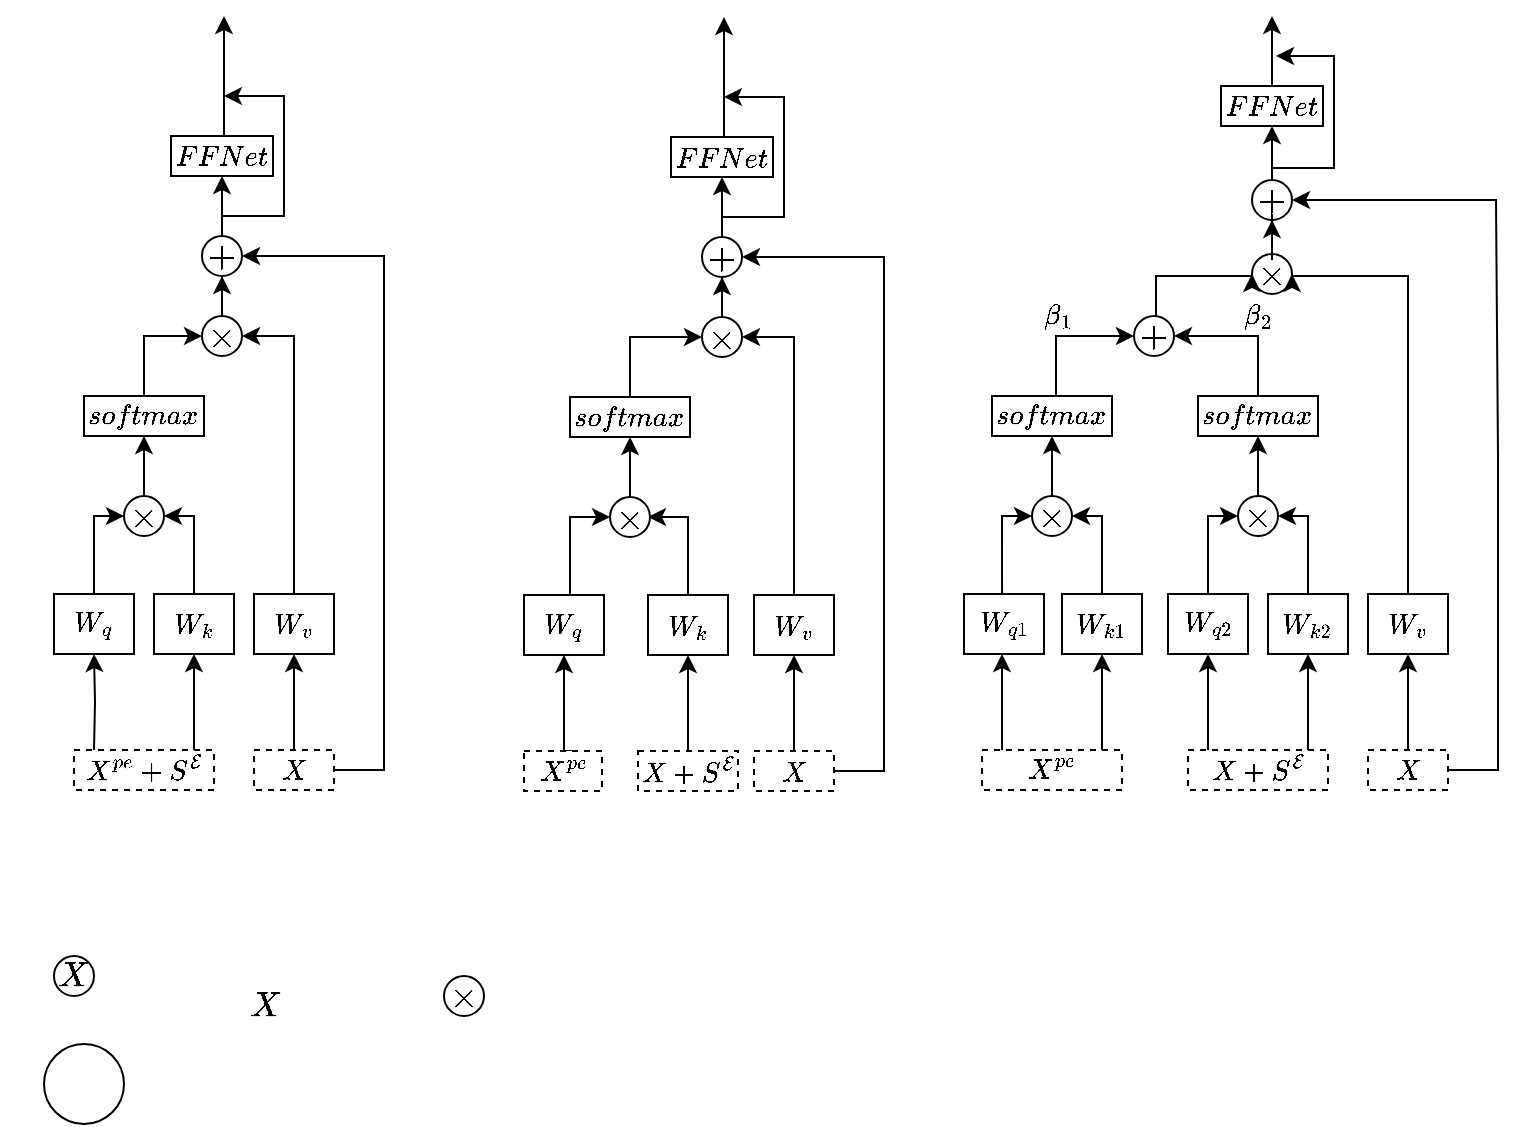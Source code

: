 <mxfile version="21.0.6" type="github">
  <diagram name="第 1 页" id="nw_0X3deVbQLb4nt9ZDD">
    <mxGraphModel dx="1195" dy="590" grid="1" gridSize="10" guides="1" tooltips="1" connect="1" arrows="1" fold="1" page="1" pageScale="1" pageWidth="827" pageHeight="1169" math="1" shadow="0">
      <root>
        <mxCell id="0" />
        <mxCell id="1" parent="0" />
        <mxCell id="_82w5ZN5nvYz6WjIuBWI-2" value="&lt;font style=&quot;font-size: 15px;&quot;&gt;$$\times$$&lt;/font&gt;" style="ellipse;whiteSpace=wrap;html=1;aspect=fixed;" vertex="1" parent="1">
          <mxGeometry x="260" y="530" width="20" height="20" as="geometry" />
        </mxCell>
        <mxCell id="_82w5ZN5nvYz6WjIuBWI-3" value="" style="ellipse;whiteSpace=wrap;html=1;aspect=fixed;" vertex="1" parent="1">
          <mxGeometry x="60" y="564" width="40" height="40" as="geometry" />
        </mxCell>
        <mxCell id="_82w5ZN5nvYz6WjIuBWI-4" value="&lt;font style=&quot;font-size: 15px;&quot;&gt;$$X$$&lt;/font&gt;" style="text;html=1;align=center;verticalAlign=middle;resizable=0;points=[];autosize=1;strokeColor=none;fillColor=none;" vertex="1" parent="1">
          <mxGeometry x="135" y="530" width="70" height="30" as="geometry" />
        </mxCell>
        <mxCell id="_82w5ZN5nvYz6WjIuBWI-26" value="&lt;font style=&quot;font-size: 15px;&quot;&gt;$$X$$&lt;/font&gt;" style="ellipse;whiteSpace=wrap;html=1;aspect=fixed;" vertex="1" parent="1">
          <mxGeometry x="65" y="520" width="20" height="20" as="geometry" />
        </mxCell>
        <mxCell id="_82w5ZN5nvYz6WjIuBWI-141" value="" style="group" vertex="1" connectable="0" parent="1">
          <mxGeometry x="65" y="50" width="722" height="387.5" as="geometry" />
        </mxCell>
        <mxCell id="_82w5ZN5nvYz6WjIuBWI-9" style="edgeStyle=orthogonalEdgeStyle;rounded=0;orthogonalLoop=1;jettySize=auto;html=1;" edge="1" parent="_82w5ZN5nvYz6WjIuBWI-141">
          <mxGeometry relative="1" as="geometry">
            <mxPoint x="70" y="319" as="targetPoint" />
            <mxPoint x="70" y="369" as="sourcePoint" />
          </mxGeometry>
        </mxCell>
        <mxCell id="_82w5ZN5nvYz6WjIuBWI-28" style="edgeStyle=orthogonalEdgeStyle;rounded=0;orthogonalLoop=1;jettySize=auto;html=1;" edge="1" parent="_82w5ZN5nvYz6WjIuBWI-141" target="_82w5ZN5nvYz6WjIuBWI-12">
          <mxGeometry relative="1" as="geometry">
            <mxPoint x="20" y="367" as="sourcePoint" />
          </mxGeometry>
        </mxCell>
        <mxCell id="_82w5ZN5nvYz6WjIuBWI-12" value="$$W_q$$" style="rounded=0;whiteSpace=wrap;html=1;" vertex="1" parent="_82w5ZN5nvYz6WjIuBWI-141">
          <mxGeometry y="289" width="40" height="30" as="geometry" />
        </mxCell>
        <mxCell id="_82w5ZN5nvYz6WjIuBWI-13" value="$$W_k$$" style="rounded=0;whiteSpace=wrap;html=1;" vertex="1" parent="_82w5ZN5nvYz6WjIuBWI-141">
          <mxGeometry x="50" y="289" width="40" height="30" as="geometry" />
        </mxCell>
        <mxCell id="_82w5ZN5nvYz6WjIuBWI-14" value="$$W_v$$" style="rounded=0;whiteSpace=wrap;html=1;" vertex="1" parent="_82w5ZN5nvYz6WjIuBWI-141">
          <mxGeometry x="100" y="289" width="40" height="30" as="geometry" />
        </mxCell>
        <mxCell id="_82w5ZN5nvYz6WjIuBWI-18" style="edgeStyle=orthogonalEdgeStyle;rounded=0;orthogonalLoop=1;jettySize=auto;html=1;" edge="1" parent="_82w5ZN5nvYz6WjIuBWI-141" source="_82w5ZN5nvYz6WjIuBWI-15">
          <mxGeometry relative="1" as="geometry">
            <mxPoint x="45" y="210" as="targetPoint" />
          </mxGeometry>
        </mxCell>
        <mxCell id="_82w5ZN5nvYz6WjIuBWI-15" value="&lt;font style=&quot;font-size: 15px;&quot;&gt;$$\times$$&lt;/font&gt;" style="ellipse;whiteSpace=wrap;html=1;aspect=fixed;" vertex="1" parent="_82w5ZN5nvYz6WjIuBWI-141">
          <mxGeometry x="35" y="240" width="20" height="20" as="geometry" />
        </mxCell>
        <mxCell id="_82w5ZN5nvYz6WjIuBWI-17" style="edgeStyle=orthogonalEdgeStyle;rounded=0;orthogonalLoop=1;jettySize=auto;html=1;entryX=0;entryY=0.5;entryDx=0;entryDy=0;" edge="1" parent="_82w5ZN5nvYz6WjIuBWI-141" source="_82w5ZN5nvYz6WjIuBWI-12" target="_82w5ZN5nvYz6WjIuBWI-15">
          <mxGeometry relative="1" as="geometry">
            <Array as="points">
              <mxPoint x="20" y="250" />
            </Array>
          </mxGeometry>
        </mxCell>
        <mxCell id="_82w5ZN5nvYz6WjIuBWI-16" style="edgeStyle=orthogonalEdgeStyle;rounded=0;orthogonalLoop=1;jettySize=auto;html=1;entryX=1;entryY=0.5;entryDx=0;entryDy=0;" edge="1" parent="_82w5ZN5nvYz6WjIuBWI-141" source="_82w5ZN5nvYz6WjIuBWI-13" target="_82w5ZN5nvYz6WjIuBWI-15">
          <mxGeometry relative="1" as="geometry">
            <Array as="points">
              <mxPoint x="70" y="250" />
            </Array>
          </mxGeometry>
        </mxCell>
        <mxCell id="_82w5ZN5nvYz6WjIuBWI-19" value="$$softmax$$" style="rounded=0;whiteSpace=wrap;html=1;" vertex="1" parent="_82w5ZN5nvYz6WjIuBWI-141">
          <mxGeometry x="15" y="190" width="60" height="20" as="geometry" />
        </mxCell>
        <mxCell id="_82w5ZN5nvYz6WjIuBWI-20" value="&lt;font style=&quot;font-size: 15px;&quot;&gt;$$\times$$&lt;/font&gt;" style="ellipse;whiteSpace=wrap;html=1;aspect=fixed;" vertex="1" parent="_82w5ZN5nvYz6WjIuBWI-141">
          <mxGeometry x="74" y="150" width="20" height="20" as="geometry" />
        </mxCell>
        <mxCell id="_82w5ZN5nvYz6WjIuBWI-21" style="edgeStyle=orthogonalEdgeStyle;rounded=0;orthogonalLoop=1;jettySize=auto;html=1;entryX=1;entryY=0.5;entryDx=0;entryDy=0;" edge="1" parent="_82w5ZN5nvYz6WjIuBWI-141" source="_82w5ZN5nvYz6WjIuBWI-14" target="_82w5ZN5nvYz6WjIuBWI-20">
          <mxGeometry relative="1" as="geometry">
            <Array as="points">
              <mxPoint x="120" y="160" />
            </Array>
          </mxGeometry>
        </mxCell>
        <mxCell id="_82w5ZN5nvYz6WjIuBWI-22" style="edgeStyle=orthogonalEdgeStyle;rounded=0;orthogonalLoop=1;jettySize=auto;html=1;entryX=0;entryY=0.5;entryDx=0;entryDy=0;" edge="1" parent="_82w5ZN5nvYz6WjIuBWI-141" source="_82w5ZN5nvYz6WjIuBWI-19" target="_82w5ZN5nvYz6WjIuBWI-20">
          <mxGeometry relative="1" as="geometry">
            <Array as="points">
              <mxPoint x="45" y="160" />
            </Array>
          </mxGeometry>
        </mxCell>
        <mxCell id="_82w5ZN5nvYz6WjIuBWI-37" style="edgeStyle=orthogonalEdgeStyle;rounded=0;orthogonalLoop=1;jettySize=auto;html=1;" edge="1" parent="_82w5ZN5nvYz6WjIuBWI-141" source="_82w5ZN5nvYz6WjIuBWI-23">
          <mxGeometry relative="1" as="geometry">
            <mxPoint x="85" as="targetPoint" />
            <Array as="points">
              <mxPoint x="85" />
              <mxPoint x="85" />
            </Array>
          </mxGeometry>
        </mxCell>
        <mxCell id="_82w5ZN5nvYz6WjIuBWI-23" value="$$FFNet$$" style="rounded=0;whiteSpace=wrap;html=1;" vertex="1" parent="_82w5ZN5nvYz6WjIuBWI-141">
          <mxGeometry x="58.5" y="60" width="51" height="20" as="geometry" />
        </mxCell>
        <mxCell id="_82w5ZN5nvYz6WjIuBWI-29" value="$$X^{pe}+S^\mathcal{E}$$" style="rounded=0;whiteSpace=wrap;html=1;dashed=1;" vertex="1" parent="_82w5ZN5nvYz6WjIuBWI-141">
          <mxGeometry x="10" y="367" width="70" height="20" as="geometry" />
        </mxCell>
        <mxCell id="_82w5ZN5nvYz6WjIuBWI-31" style="edgeStyle=orthogonalEdgeStyle;rounded=0;orthogonalLoop=1;jettySize=auto;html=1;entryX=0.5;entryY=1;entryDx=0;entryDy=0;" edge="1" parent="_82w5ZN5nvYz6WjIuBWI-141" source="_82w5ZN5nvYz6WjIuBWI-30" target="_82w5ZN5nvYz6WjIuBWI-14">
          <mxGeometry relative="1" as="geometry" />
        </mxCell>
        <mxCell id="_82w5ZN5nvYz6WjIuBWI-30" value="$$X$$" style="rounded=0;whiteSpace=wrap;html=1;dashed=1;" vertex="1" parent="_82w5ZN5nvYz6WjIuBWI-141">
          <mxGeometry x="100" y="367" width="40" height="20" as="geometry" />
        </mxCell>
        <mxCell id="_82w5ZN5nvYz6WjIuBWI-34" style="edgeStyle=orthogonalEdgeStyle;rounded=0;orthogonalLoop=1;jettySize=auto;html=1;entryX=0.5;entryY=1;entryDx=0;entryDy=0;" edge="1" parent="_82w5ZN5nvYz6WjIuBWI-141" source="_82w5ZN5nvYz6WjIuBWI-32" target="_82w5ZN5nvYz6WjIuBWI-23">
          <mxGeometry relative="1" as="geometry" />
        </mxCell>
        <mxCell id="_82w5ZN5nvYz6WjIuBWI-32" value="&lt;font style=&quot;font-size: 15px;&quot;&gt;$$+$$&lt;/font&gt;" style="ellipse;whiteSpace=wrap;html=1;aspect=fixed;" vertex="1" parent="_82w5ZN5nvYz6WjIuBWI-141">
          <mxGeometry x="74" y="110" width="20" height="20" as="geometry" />
        </mxCell>
        <mxCell id="_82w5ZN5nvYz6WjIuBWI-33" style="edgeStyle=orthogonalEdgeStyle;rounded=0;orthogonalLoop=1;jettySize=auto;html=1;entryX=0.5;entryY=1;entryDx=0;entryDy=0;" edge="1" parent="_82w5ZN5nvYz6WjIuBWI-141" source="_82w5ZN5nvYz6WjIuBWI-20" target="_82w5ZN5nvYz6WjIuBWI-32">
          <mxGeometry relative="1" as="geometry" />
        </mxCell>
        <mxCell id="_82w5ZN5nvYz6WjIuBWI-25" value="" style="endArrow=classic;html=1;rounded=0;exitX=1;exitY=0.5;exitDx=0;exitDy=0;entryX=1;entryY=0.5;entryDx=0;entryDy=0;" edge="1" parent="_82w5ZN5nvYz6WjIuBWI-141" source="_82w5ZN5nvYz6WjIuBWI-30" target="_82w5ZN5nvYz6WjIuBWI-32">
          <mxGeometry width="50" height="50" relative="1" as="geometry">
            <mxPoint x="-25" y="408" as="sourcePoint" />
            <mxPoint x="105" y="120" as="targetPoint" />
            <Array as="points">
              <mxPoint x="165" y="377" />
              <mxPoint x="165" y="220" />
              <mxPoint x="165" y="120" />
            </Array>
          </mxGeometry>
        </mxCell>
        <mxCell id="_82w5ZN5nvYz6WjIuBWI-35" value="" style="endArrow=classic;html=1;rounded=0;" edge="1" parent="_82w5ZN5nvYz6WjIuBWI-141">
          <mxGeometry width="50" height="50" relative="1" as="geometry">
            <mxPoint x="84" y="100" as="sourcePoint" />
            <mxPoint x="85" y="40" as="targetPoint" />
            <Array as="points">
              <mxPoint x="115" y="100" />
              <mxPoint x="115" y="40" />
            </Array>
          </mxGeometry>
        </mxCell>
        <mxCell id="_82w5ZN5nvYz6WjIuBWI-139" value="" style="group" vertex="1" connectable="0" parent="_82w5ZN5nvYz6WjIuBWI-141">
          <mxGeometry x="455" width="267" height="387" as="geometry" />
        </mxCell>
        <mxCell id="_82w5ZN5nvYz6WjIuBWI-38" style="edgeStyle=orthogonalEdgeStyle;rounded=0;orthogonalLoop=1;jettySize=auto;html=1;" edge="1" parent="_82w5ZN5nvYz6WjIuBWI-139">
          <mxGeometry relative="1" as="geometry">
            <mxPoint x="172" y="319" as="targetPoint" />
            <mxPoint x="172" y="369" as="sourcePoint" />
          </mxGeometry>
        </mxCell>
        <mxCell id="_82w5ZN5nvYz6WjIuBWI-39" style="edgeStyle=orthogonalEdgeStyle;rounded=0;orthogonalLoop=1;jettySize=auto;html=1;" edge="1" parent="_82w5ZN5nvYz6WjIuBWI-139">
          <mxGeometry relative="1" as="geometry">
            <mxPoint x="122" y="367" as="sourcePoint" />
            <mxPoint x="122" y="319" as="targetPoint" />
          </mxGeometry>
        </mxCell>
        <mxCell id="_82w5ZN5nvYz6WjIuBWI-40" style="edgeStyle=orthogonalEdgeStyle;rounded=0;orthogonalLoop=1;jettySize=auto;html=1;entryX=0;entryY=0.5;entryDx=0;entryDy=0;" edge="1" target="_82w5ZN5nvYz6WjIuBWI-47" parent="_82w5ZN5nvYz6WjIuBWI-139">
          <mxGeometry relative="1" as="geometry">
            <mxPoint x="122" y="289" as="sourcePoint" />
            <Array as="points">
              <mxPoint x="122" y="250" />
            </Array>
          </mxGeometry>
        </mxCell>
        <mxCell id="_82w5ZN5nvYz6WjIuBWI-41" value="$$W_{q2}$$" style="rounded=0;whiteSpace=wrap;html=1;" vertex="1" parent="_82w5ZN5nvYz6WjIuBWI-139">
          <mxGeometry x="102" y="289" width="40" height="30" as="geometry" />
        </mxCell>
        <mxCell id="_82w5ZN5nvYz6WjIuBWI-43" value="$$W_{k2}$$" style="rounded=0;whiteSpace=wrap;html=1;" vertex="1" parent="_82w5ZN5nvYz6WjIuBWI-139">
          <mxGeometry x="152" y="289" width="40" height="30" as="geometry" />
        </mxCell>
        <mxCell id="_82w5ZN5nvYz6WjIuBWI-45" value="$$W_v$$" style="rounded=0;whiteSpace=wrap;html=1;" vertex="1" parent="_82w5ZN5nvYz6WjIuBWI-139">
          <mxGeometry x="202" y="289" width="40" height="30" as="geometry" />
        </mxCell>
        <mxCell id="_82w5ZN5nvYz6WjIuBWI-46" style="edgeStyle=orthogonalEdgeStyle;rounded=0;orthogonalLoop=1;jettySize=auto;html=1;" edge="1" source="_82w5ZN5nvYz6WjIuBWI-47" parent="_82w5ZN5nvYz6WjIuBWI-139">
          <mxGeometry relative="1" as="geometry">
            <mxPoint x="147" y="210" as="targetPoint" />
          </mxGeometry>
        </mxCell>
        <mxCell id="_82w5ZN5nvYz6WjIuBWI-47" value="&lt;font style=&quot;font-size: 15px;&quot;&gt;$$\times$$&lt;/font&gt;" style="ellipse;whiteSpace=wrap;html=1;aspect=fixed;" vertex="1" parent="_82w5ZN5nvYz6WjIuBWI-139">
          <mxGeometry x="137" y="240" width="20" height="20" as="geometry" />
        </mxCell>
        <mxCell id="_82w5ZN5nvYz6WjIuBWI-42" style="edgeStyle=orthogonalEdgeStyle;rounded=0;orthogonalLoop=1;jettySize=auto;html=1;entryX=1;entryY=0.5;entryDx=0;entryDy=0;" edge="1" source="_82w5ZN5nvYz6WjIuBWI-43" target="_82w5ZN5nvYz6WjIuBWI-47" parent="_82w5ZN5nvYz6WjIuBWI-139">
          <mxGeometry relative="1" as="geometry">
            <Array as="points">
              <mxPoint x="172" y="250" />
            </Array>
          </mxGeometry>
        </mxCell>
        <mxCell id="_82w5ZN5nvYz6WjIuBWI-49" value="$$softmax$$" style="rounded=0;whiteSpace=wrap;html=1;" vertex="1" parent="_82w5ZN5nvYz6WjIuBWI-139">
          <mxGeometry x="117" y="190" width="60" height="20" as="geometry" />
        </mxCell>
        <mxCell id="_82w5ZN5nvYz6WjIuBWI-51" value="&lt;font style=&quot;font-size: 15px;&quot;&gt;$$\times$$&lt;/font&gt;" style="ellipse;whiteSpace=wrap;html=1;aspect=fixed;" vertex="1" parent="_82w5ZN5nvYz6WjIuBWI-139">
          <mxGeometry x="144" y="119" width="20" height="20" as="geometry" />
        </mxCell>
        <mxCell id="_82w5ZN5nvYz6WjIuBWI-44" style="edgeStyle=orthogonalEdgeStyle;rounded=0;orthogonalLoop=1;jettySize=auto;html=1;entryX=1;entryY=0.5;entryDx=0;entryDy=0;" edge="1" source="_82w5ZN5nvYz6WjIuBWI-45" target="_82w5ZN5nvYz6WjIuBWI-51" parent="_82w5ZN5nvYz6WjIuBWI-139">
          <mxGeometry relative="1" as="geometry">
            <Array as="points">
              <mxPoint x="222" y="130" />
              <mxPoint x="164" y="130" />
            </Array>
          </mxGeometry>
        </mxCell>
        <mxCell id="_82w5ZN5nvYz6WjIuBWI-52" style="edgeStyle=orthogonalEdgeStyle;rounded=0;orthogonalLoop=1;jettySize=auto;html=1;" edge="1" source="_82w5ZN5nvYz6WjIuBWI-53" parent="_82w5ZN5nvYz6WjIuBWI-139">
          <mxGeometry relative="1" as="geometry">
            <mxPoint x="154" as="targetPoint" />
          </mxGeometry>
        </mxCell>
        <mxCell id="_82w5ZN5nvYz6WjIuBWI-53" value="$$FFNet$$" style="rounded=0;whiteSpace=wrap;html=1;" vertex="1" parent="_82w5ZN5nvYz6WjIuBWI-139">
          <mxGeometry x="128.5" y="35" width="51" height="20" as="geometry" />
        </mxCell>
        <mxCell id="_82w5ZN5nvYz6WjIuBWI-55" value="$$X + S^\mathcal{E}$$" style="rounded=0;whiteSpace=wrap;html=1;dashed=1;" vertex="1" parent="_82w5ZN5nvYz6WjIuBWI-139">
          <mxGeometry x="112" y="367" width="70" height="20" as="geometry" />
        </mxCell>
        <mxCell id="_82w5ZN5nvYz6WjIuBWI-56" style="edgeStyle=orthogonalEdgeStyle;rounded=0;orthogonalLoop=1;jettySize=auto;html=1;entryX=0.5;entryY=1;entryDx=0;entryDy=0;" edge="1" source="_82w5ZN5nvYz6WjIuBWI-57" target="_82w5ZN5nvYz6WjIuBWI-45" parent="_82w5ZN5nvYz6WjIuBWI-139">
          <mxGeometry relative="1" as="geometry" />
        </mxCell>
        <mxCell id="_82w5ZN5nvYz6WjIuBWI-57" value="$$X$$" style="rounded=0;whiteSpace=wrap;html=1;dashed=1;" vertex="1" parent="_82w5ZN5nvYz6WjIuBWI-139">
          <mxGeometry x="202" y="367" width="40" height="20" as="geometry" />
        </mxCell>
        <mxCell id="_82w5ZN5nvYz6WjIuBWI-58" style="edgeStyle=orthogonalEdgeStyle;rounded=0;orthogonalLoop=1;jettySize=auto;html=1;entryX=0.5;entryY=1;entryDx=0;entryDy=0;" edge="1" source="_82w5ZN5nvYz6WjIuBWI-59" target="_82w5ZN5nvYz6WjIuBWI-53" parent="_82w5ZN5nvYz6WjIuBWI-139">
          <mxGeometry relative="1" as="geometry" />
        </mxCell>
        <mxCell id="_82w5ZN5nvYz6WjIuBWI-59" value="&lt;font style=&quot;font-size: 15px;&quot;&gt;$$+$$&lt;/font&gt;" style="ellipse;whiteSpace=wrap;html=1;aspect=fixed;" vertex="1" parent="_82w5ZN5nvYz6WjIuBWI-139">
          <mxGeometry x="144" y="82" width="20" height="20" as="geometry" />
        </mxCell>
        <mxCell id="_82w5ZN5nvYz6WjIuBWI-50" style="edgeStyle=orthogonalEdgeStyle;rounded=0;orthogonalLoop=1;jettySize=auto;html=1;entryX=0.5;entryY=1;entryDx=0;entryDy=0;" edge="1" source="_82w5ZN5nvYz6WjIuBWI-51" target="_82w5ZN5nvYz6WjIuBWI-59" parent="_82w5ZN5nvYz6WjIuBWI-139">
          <mxGeometry relative="1" as="geometry" />
        </mxCell>
        <mxCell id="_82w5ZN5nvYz6WjIuBWI-54" value="" style="endArrow=classic;html=1;rounded=0;exitX=1;exitY=0.5;exitDx=0;exitDy=0;entryX=1;entryY=0.5;entryDx=0;entryDy=0;" edge="1" source="_82w5ZN5nvYz6WjIuBWI-57" target="_82w5ZN5nvYz6WjIuBWI-59" parent="_82w5ZN5nvYz6WjIuBWI-139">
          <mxGeometry width="50" height="50" relative="1" as="geometry">
            <mxPoint x="77" y="408" as="sourcePoint" />
            <mxPoint x="207" y="120" as="targetPoint" />
            <Array as="points">
              <mxPoint x="267" y="377" />
              <mxPoint x="267" y="220" />
              <mxPoint x="266" y="92" />
            </Array>
          </mxGeometry>
        </mxCell>
        <mxCell id="_82w5ZN5nvYz6WjIuBWI-60" value="" style="endArrow=classic;html=1;rounded=0;" edge="1" parent="_82w5ZN5nvYz6WjIuBWI-139">
          <mxGeometry width="50" height="50" relative="1" as="geometry">
            <mxPoint x="154" y="76" as="sourcePoint" />
            <mxPoint x="156" y="20" as="targetPoint" />
            <Array as="points">
              <mxPoint x="166" y="76" />
              <mxPoint x="185" y="76" />
              <mxPoint x="185" y="20" />
            </Array>
          </mxGeometry>
        </mxCell>
        <mxCell id="_82w5ZN5nvYz6WjIuBWI-61" style="edgeStyle=orthogonalEdgeStyle;rounded=0;orthogonalLoop=1;jettySize=auto;html=1;" edge="1" parent="_82w5ZN5nvYz6WjIuBWI-139">
          <mxGeometry relative="1" as="geometry">
            <mxPoint x="69" y="319" as="targetPoint" />
            <mxPoint x="69" y="369" as="sourcePoint" />
          </mxGeometry>
        </mxCell>
        <mxCell id="_82w5ZN5nvYz6WjIuBWI-62" style="edgeStyle=orthogonalEdgeStyle;rounded=0;orthogonalLoop=1;jettySize=auto;html=1;" edge="1" parent="_82w5ZN5nvYz6WjIuBWI-139">
          <mxGeometry relative="1" as="geometry">
            <mxPoint x="19" y="367" as="sourcePoint" />
            <mxPoint x="19" y="319" as="targetPoint" />
          </mxGeometry>
        </mxCell>
        <mxCell id="_82w5ZN5nvYz6WjIuBWI-63" style="edgeStyle=orthogonalEdgeStyle;rounded=0;orthogonalLoop=1;jettySize=auto;html=1;entryX=0;entryY=0.5;entryDx=0;entryDy=0;" edge="1" parent="_82w5ZN5nvYz6WjIuBWI-139" target="_82w5ZN5nvYz6WjIuBWI-68">
          <mxGeometry relative="1" as="geometry">
            <Array as="points">
              <mxPoint x="19" y="250" />
            </Array>
            <mxPoint x="19.029" y="289" as="sourcePoint" />
          </mxGeometry>
        </mxCell>
        <mxCell id="_82w5ZN5nvYz6WjIuBWI-64" value="$$W_{q1}$$" style="rounded=0;whiteSpace=wrap;html=1;" vertex="1" parent="_82w5ZN5nvYz6WjIuBWI-139">
          <mxGeometry y="289" width="40" height="30" as="geometry" />
        </mxCell>
        <mxCell id="_82w5ZN5nvYz6WjIuBWI-66" value="$$W_{k1}$$" style="rounded=0;whiteSpace=wrap;html=1;" vertex="1" parent="_82w5ZN5nvYz6WjIuBWI-139">
          <mxGeometry x="49" y="289" width="40" height="30" as="geometry" />
        </mxCell>
        <mxCell id="_82w5ZN5nvYz6WjIuBWI-67" style="edgeStyle=orthogonalEdgeStyle;rounded=0;orthogonalLoop=1;jettySize=auto;html=1;" edge="1" parent="_82w5ZN5nvYz6WjIuBWI-139" source="_82w5ZN5nvYz6WjIuBWI-68">
          <mxGeometry relative="1" as="geometry">
            <mxPoint x="44" y="210" as="targetPoint" />
          </mxGeometry>
        </mxCell>
        <mxCell id="_82w5ZN5nvYz6WjIuBWI-68" value="&lt;font style=&quot;font-size: 15px;&quot;&gt;$$\times$$&lt;/font&gt;" style="ellipse;whiteSpace=wrap;html=1;aspect=fixed;" vertex="1" parent="_82w5ZN5nvYz6WjIuBWI-139">
          <mxGeometry x="34" y="240" width="20" height="20" as="geometry" />
        </mxCell>
        <mxCell id="_82w5ZN5nvYz6WjIuBWI-65" style="edgeStyle=orthogonalEdgeStyle;rounded=0;orthogonalLoop=1;jettySize=auto;html=1;entryX=1;entryY=0.5;entryDx=0;entryDy=0;" edge="1" parent="_82w5ZN5nvYz6WjIuBWI-139" source="_82w5ZN5nvYz6WjIuBWI-66" target="_82w5ZN5nvYz6WjIuBWI-68">
          <mxGeometry relative="1" as="geometry">
            <Array as="points">
              <mxPoint x="69" y="250" />
            </Array>
          </mxGeometry>
        </mxCell>
        <mxCell id="_82w5ZN5nvYz6WjIuBWI-69" value="$$softmax$$" style="rounded=0;whiteSpace=wrap;html=1;" vertex="1" parent="_82w5ZN5nvYz6WjIuBWI-139">
          <mxGeometry x="14" y="190" width="60" height="20" as="geometry" />
        </mxCell>
        <mxCell id="_82w5ZN5nvYz6WjIuBWI-70" value="$$X^{pe}$$" style="rounded=0;whiteSpace=wrap;html=1;dashed=1;" vertex="1" parent="_82w5ZN5nvYz6WjIuBWI-139">
          <mxGeometry x="9" y="367" width="70" height="20" as="geometry" />
        </mxCell>
        <mxCell id="_82w5ZN5nvYz6WjIuBWI-73" style="edgeStyle=orthogonalEdgeStyle;rounded=0;orthogonalLoop=1;jettySize=auto;html=1;entryX=0;entryY=0.5;entryDx=0;entryDy=0;" edge="1" parent="_82w5ZN5nvYz6WjIuBWI-139" source="_82w5ZN5nvYz6WjIuBWI-71" target="_82w5ZN5nvYz6WjIuBWI-51">
          <mxGeometry relative="1" as="geometry">
            <mxPoint x="95" y="110" as="targetPoint" />
            <Array as="points">
              <mxPoint x="96" y="130" />
              <mxPoint x="144" y="130" />
            </Array>
          </mxGeometry>
        </mxCell>
        <mxCell id="_82w5ZN5nvYz6WjIuBWI-71" value="&lt;font style=&quot;font-size: 15px;&quot;&gt;$$+$$&lt;/font&gt;" style="ellipse;whiteSpace=wrap;html=1;aspect=fixed;" vertex="1" parent="_82w5ZN5nvYz6WjIuBWI-139">
          <mxGeometry x="85" y="150" width="20" height="20" as="geometry" />
        </mxCell>
        <mxCell id="_82w5ZN5nvYz6WjIuBWI-48" style="edgeStyle=orthogonalEdgeStyle;rounded=0;orthogonalLoop=1;jettySize=auto;html=1;entryX=1;entryY=0.5;entryDx=0;entryDy=0;" edge="1" source="_82w5ZN5nvYz6WjIuBWI-49" target="_82w5ZN5nvYz6WjIuBWI-71" parent="_82w5ZN5nvYz6WjIuBWI-139">
          <mxGeometry relative="1" as="geometry">
            <mxPoint x="106" y="160" as="targetPoint" />
            <Array as="points">
              <mxPoint x="147" y="160" />
            </Array>
          </mxGeometry>
        </mxCell>
        <mxCell id="_82w5ZN5nvYz6WjIuBWI-72" style="edgeStyle=orthogonalEdgeStyle;rounded=0;orthogonalLoop=1;jettySize=auto;html=1;entryX=0;entryY=0.5;entryDx=0;entryDy=0;" edge="1" parent="_82w5ZN5nvYz6WjIuBWI-139" source="_82w5ZN5nvYz6WjIuBWI-69" target="_82w5ZN5nvYz6WjIuBWI-71">
          <mxGeometry relative="1" as="geometry">
            <Array as="points">
              <mxPoint x="46" y="160" />
            </Array>
          </mxGeometry>
        </mxCell>
        <mxCell id="_82w5ZN5nvYz6WjIuBWI-74" value="$$\beta_1$$" style="text;html=1;align=center;verticalAlign=middle;resizable=0;points=[];autosize=1;strokeColor=none;fillColor=none;" vertex="1" parent="_82w5ZN5nvYz6WjIuBWI-139">
          <mxGeometry x="2" y="135" width="90" height="30" as="geometry" />
        </mxCell>
        <mxCell id="_82w5ZN5nvYz6WjIuBWI-75" value="$$\beta_2$$" style="text;html=1;align=center;verticalAlign=middle;resizable=0;points=[];autosize=1;strokeColor=none;fillColor=none;" vertex="1" parent="_82w5ZN5nvYz6WjIuBWI-139">
          <mxGeometry x="102" y="135" width="90" height="30" as="geometry" />
        </mxCell>
        <mxCell id="_82w5ZN5nvYz6WjIuBWI-140" value="" style="group" vertex="1" connectable="0" parent="_82w5ZN5nvYz6WjIuBWI-141">
          <mxGeometry x="235" y="0.5" width="180" height="387" as="geometry" />
        </mxCell>
        <mxCell id="_82w5ZN5nvYz6WjIuBWI-114" style="edgeStyle=orthogonalEdgeStyle;rounded=0;orthogonalLoop=1;jettySize=auto;html=1;" edge="1" parent="_82w5ZN5nvYz6WjIuBWI-140">
          <mxGeometry relative="1" as="geometry">
            <mxPoint x="82" y="319" as="targetPoint" />
            <mxPoint x="82" y="369" as="sourcePoint" />
          </mxGeometry>
        </mxCell>
        <mxCell id="_82w5ZN5nvYz6WjIuBWI-115" style="edgeStyle=orthogonalEdgeStyle;rounded=0;orthogonalLoop=1;jettySize=auto;html=1;" edge="1" parent="_82w5ZN5nvYz6WjIuBWI-140" target="_82w5ZN5nvYz6WjIuBWI-117">
          <mxGeometry relative="1" as="geometry">
            <mxPoint x="25" y="367" as="sourcePoint" />
            <Array as="points">
              <mxPoint x="20" y="367" />
            </Array>
          </mxGeometry>
        </mxCell>
        <mxCell id="_82w5ZN5nvYz6WjIuBWI-117" value="$$W_q$$" style="rounded=0;whiteSpace=wrap;html=1;" vertex="1" parent="_82w5ZN5nvYz6WjIuBWI-140">
          <mxGeometry y="289" width="40" height="30" as="geometry" />
        </mxCell>
        <mxCell id="_82w5ZN5nvYz6WjIuBWI-118" style="edgeStyle=orthogonalEdgeStyle;rounded=0;orthogonalLoop=1;jettySize=auto;html=1;entryX=1;entryY=0.5;entryDx=0;entryDy=0;" edge="1" parent="_82w5ZN5nvYz6WjIuBWI-140">
          <mxGeometry relative="1" as="geometry">
            <Array as="points">
              <mxPoint x="82" y="250" />
            </Array>
            <mxPoint x="82.0" y="289" as="sourcePoint" />
            <mxPoint x="62.0" y="250" as="targetPoint" />
          </mxGeometry>
        </mxCell>
        <mxCell id="_82w5ZN5nvYz6WjIuBWI-119" value="$$W_k$$" style="rounded=0;whiteSpace=wrap;html=1;" vertex="1" parent="_82w5ZN5nvYz6WjIuBWI-140">
          <mxGeometry x="62" y="289" width="40" height="30" as="geometry" />
        </mxCell>
        <mxCell id="_82w5ZN5nvYz6WjIuBWI-121" value="$$W_v$$" style="rounded=0;whiteSpace=wrap;html=1;" vertex="1" parent="_82w5ZN5nvYz6WjIuBWI-140">
          <mxGeometry x="115" y="289" width="40" height="30" as="geometry" />
        </mxCell>
        <mxCell id="_82w5ZN5nvYz6WjIuBWI-123" value="&lt;font style=&quot;font-size: 15px;&quot;&gt;$$\times$$&lt;/font&gt;" style="ellipse;whiteSpace=wrap;html=1;aspect=fixed;" vertex="1" parent="_82w5ZN5nvYz6WjIuBWI-140">
          <mxGeometry x="43" y="240" width="20" height="20" as="geometry" />
        </mxCell>
        <mxCell id="_82w5ZN5nvYz6WjIuBWI-138" style="edgeStyle=orthogonalEdgeStyle;rounded=0;orthogonalLoop=1;jettySize=auto;html=1;entryX=0;entryY=0.5;entryDx=0;entryDy=0;" edge="1" parent="_82w5ZN5nvYz6WjIuBWI-140" source="_82w5ZN5nvYz6WjIuBWI-117" target="_82w5ZN5nvYz6WjIuBWI-123">
          <mxGeometry relative="1" as="geometry">
            <Array as="points">
              <mxPoint x="23" y="250" />
            </Array>
          </mxGeometry>
        </mxCell>
        <mxCell id="_82w5ZN5nvYz6WjIuBWI-124" style="edgeStyle=orthogonalEdgeStyle;rounded=0;orthogonalLoop=1;jettySize=auto;html=1;entryX=0;entryY=0.5;entryDx=0;entryDy=0;" edge="1" parent="_82w5ZN5nvYz6WjIuBWI-140" target="_82w5ZN5nvYz6WjIuBWI-127">
          <mxGeometry relative="1" as="geometry">
            <Array as="points">
              <mxPoint x="53" y="160" />
            </Array>
            <mxPoint x="53" y="190" as="sourcePoint" />
            <mxPoint x="82.0" y="160" as="targetPoint" />
          </mxGeometry>
        </mxCell>
        <mxCell id="_82w5ZN5nvYz6WjIuBWI-125" value="$$softmax$$" style="rounded=0;whiteSpace=wrap;html=1;" vertex="1" parent="_82w5ZN5nvYz6WjIuBWI-140">
          <mxGeometry x="23" y="190" width="60" height="20" as="geometry" />
        </mxCell>
        <mxCell id="_82w5ZN5nvYz6WjIuBWI-122" style="edgeStyle=orthogonalEdgeStyle;rounded=0;orthogonalLoop=1;jettySize=auto;html=1;entryX=0.5;entryY=1;entryDx=0;entryDy=0;" edge="1" parent="_82w5ZN5nvYz6WjIuBWI-140" source="_82w5ZN5nvYz6WjIuBWI-123" target="_82w5ZN5nvYz6WjIuBWI-125">
          <mxGeometry relative="1" as="geometry">
            <mxPoint x="60" y="210" as="targetPoint" />
          </mxGeometry>
        </mxCell>
        <mxCell id="_82w5ZN5nvYz6WjIuBWI-127" value="&lt;font style=&quot;font-size: 15px;&quot;&gt;$$\times$$&lt;/font&gt;" style="ellipse;whiteSpace=wrap;html=1;aspect=fixed;" vertex="1" parent="_82w5ZN5nvYz6WjIuBWI-140">
          <mxGeometry x="89" y="150" width="20" height="20" as="geometry" />
        </mxCell>
        <mxCell id="_82w5ZN5nvYz6WjIuBWI-120" style="edgeStyle=orthogonalEdgeStyle;rounded=0;orthogonalLoop=1;jettySize=auto;html=1;entryX=1;entryY=0.5;entryDx=0;entryDy=0;" edge="1" parent="_82w5ZN5nvYz6WjIuBWI-140" source="_82w5ZN5nvYz6WjIuBWI-121" target="_82w5ZN5nvYz6WjIuBWI-127">
          <mxGeometry relative="1" as="geometry">
            <Array as="points">
              <mxPoint x="135" y="160" />
            </Array>
          </mxGeometry>
        </mxCell>
        <mxCell id="_82w5ZN5nvYz6WjIuBWI-128" style="edgeStyle=orthogonalEdgeStyle;rounded=0;orthogonalLoop=1;jettySize=auto;html=1;" edge="1" parent="_82w5ZN5nvYz6WjIuBWI-140" source="_82w5ZN5nvYz6WjIuBWI-129">
          <mxGeometry relative="1" as="geometry">
            <mxPoint x="100" as="targetPoint" />
            <Array as="points">
              <mxPoint x="100" />
              <mxPoint x="100" />
            </Array>
          </mxGeometry>
        </mxCell>
        <mxCell id="_82w5ZN5nvYz6WjIuBWI-129" value="$$FFNet$$" style="rounded=0;whiteSpace=wrap;html=1;" vertex="1" parent="_82w5ZN5nvYz6WjIuBWI-140">
          <mxGeometry x="73.5" y="60" width="51" height="20" as="geometry" />
        </mxCell>
        <mxCell id="_82w5ZN5nvYz6WjIuBWI-131" value="$$X^{pe}$$" style="rounded=0;whiteSpace=wrap;html=1;dashed=1;" vertex="1" parent="_82w5ZN5nvYz6WjIuBWI-140">
          <mxGeometry y="367" width="39" height="20" as="geometry" />
        </mxCell>
        <mxCell id="_82w5ZN5nvYz6WjIuBWI-132" style="edgeStyle=orthogonalEdgeStyle;rounded=0;orthogonalLoop=1;jettySize=auto;html=1;entryX=0.5;entryY=1;entryDx=0;entryDy=0;" edge="1" parent="_82w5ZN5nvYz6WjIuBWI-140" source="_82w5ZN5nvYz6WjIuBWI-133" target="_82w5ZN5nvYz6WjIuBWI-121">
          <mxGeometry relative="1" as="geometry" />
        </mxCell>
        <mxCell id="_82w5ZN5nvYz6WjIuBWI-133" value="$$X$$" style="rounded=0;whiteSpace=wrap;html=1;dashed=1;" vertex="1" parent="_82w5ZN5nvYz6WjIuBWI-140">
          <mxGeometry x="115" y="367" width="40" height="20" as="geometry" />
        </mxCell>
        <mxCell id="_82w5ZN5nvYz6WjIuBWI-134" style="edgeStyle=orthogonalEdgeStyle;rounded=0;orthogonalLoop=1;jettySize=auto;html=1;entryX=0.5;entryY=1;entryDx=0;entryDy=0;" edge="1" parent="_82w5ZN5nvYz6WjIuBWI-140" source="_82w5ZN5nvYz6WjIuBWI-135" target="_82w5ZN5nvYz6WjIuBWI-129">
          <mxGeometry relative="1" as="geometry" />
        </mxCell>
        <mxCell id="_82w5ZN5nvYz6WjIuBWI-135" value="&lt;font style=&quot;font-size: 15px;&quot;&gt;$$+$$&lt;/font&gt;" style="ellipse;whiteSpace=wrap;html=1;aspect=fixed;" vertex="1" parent="_82w5ZN5nvYz6WjIuBWI-140">
          <mxGeometry x="89" y="110" width="20" height="20" as="geometry" />
        </mxCell>
        <mxCell id="_82w5ZN5nvYz6WjIuBWI-126" style="edgeStyle=orthogonalEdgeStyle;rounded=0;orthogonalLoop=1;jettySize=auto;html=1;entryX=0.5;entryY=1;entryDx=0;entryDy=0;" edge="1" parent="_82w5ZN5nvYz6WjIuBWI-140" source="_82w5ZN5nvYz6WjIuBWI-127" target="_82w5ZN5nvYz6WjIuBWI-135">
          <mxGeometry relative="1" as="geometry" />
        </mxCell>
        <mxCell id="_82w5ZN5nvYz6WjIuBWI-130" value="" style="endArrow=classic;html=1;rounded=0;exitX=1;exitY=0.5;exitDx=0;exitDy=0;entryX=1;entryY=0.5;entryDx=0;entryDy=0;" edge="1" parent="_82w5ZN5nvYz6WjIuBWI-140" source="_82w5ZN5nvYz6WjIuBWI-133" target="_82w5ZN5nvYz6WjIuBWI-135">
          <mxGeometry width="50" height="50" relative="1" as="geometry">
            <mxPoint x="-10" y="408" as="sourcePoint" />
            <mxPoint x="120" y="120" as="targetPoint" />
            <Array as="points">
              <mxPoint x="180" y="377" />
              <mxPoint x="180" y="220" />
              <mxPoint x="180" y="120" />
            </Array>
          </mxGeometry>
        </mxCell>
        <mxCell id="_82w5ZN5nvYz6WjIuBWI-136" value="" style="endArrow=classic;html=1;rounded=0;" edge="1" parent="_82w5ZN5nvYz6WjIuBWI-140">
          <mxGeometry width="50" height="50" relative="1" as="geometry">
            <mxPoint x="99" y="100" as="sourcePoint" />
            <mxPoint x="100" y="40" as="targetPoint" />
            <Array as="points">
              <mxPoint x="130" y="100" />
              <mxPoint x="130" y="40" />
            </Array>
          </mxGeometry>
        </mxCell>
        <mxCell id="_82w5ZN5nvYz6WjIuBWI-137" value="$$X + S^\mathcal{E}$$" style="rounded=0;whiteSpace=wrap;html=1;dashed=1;" vertex="1" parent="_82w5ZN5nvYz6WjIuBWI-140">
          <mxGeometry x="57" y="367" width="50" height="20" as="geometry" />
        </mxCell>
      </root>
    </mxGraphModel>
  </diagram>
</mxfile>
